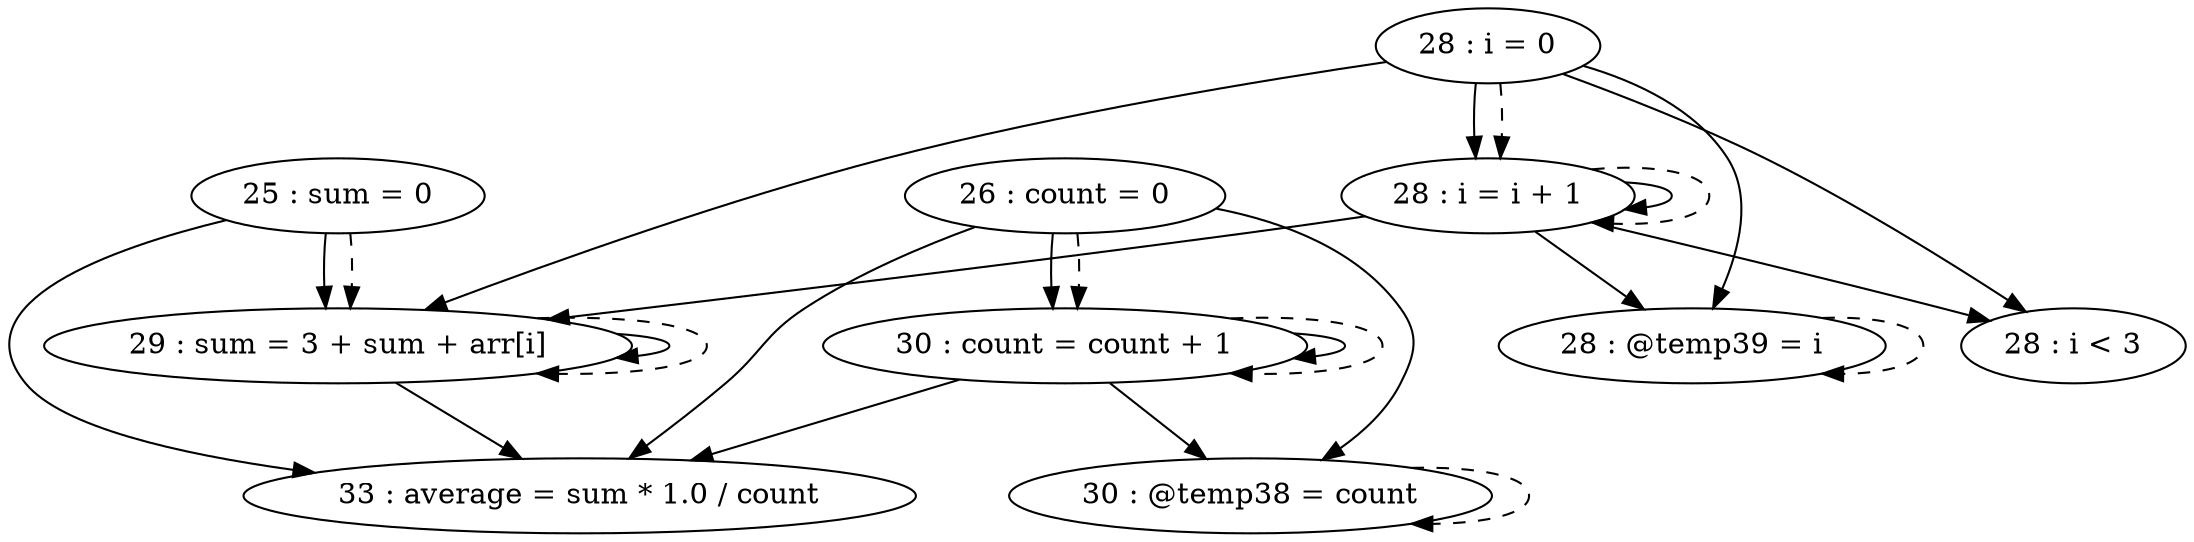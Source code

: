 digraph G {
"25 : sum = 0"
"25 : sum = 0" -> "29 : sum = 3 + sum + arr[i]"
"25 : sum = 0" -> "33 : average = sum * 1.0 / count"
"25 : sum = 0" -> "29 : sum = 3 + sum + arr[i]" [style=dashed]
"26 : count = 0"
"26 : count = 0" -> "30 : @temp38 = count"
"26 : count = 0" -> "30 : count = count + 1"
"26 : count = 0" -> "33 : average = sum * 1.0 / count"
"26 : count = 0" -> "30 : count = count + 1" [style=dashed]
"28 : i = 0"
"28 : i = 0" -> "28 : i = i + 1"
"28 : i = 0" -> "29 : sum = 3 + sum + arr[i]"
"28 : i = 0" -> "28 : @temp39 = i"
"28 : i = 0" -> "28 : i < 3"
"28 : i = 0" -> "28 : i = i + 1" [style=dashed]
"28 : i < 3"
"29 : sum = 3 + sum + arr[i]"
"29 : sum = 3 + sum + arr[i]" -> "29 : sum = 3 + sum + arr[i]"
"29 : sum = 3 + sum + arr[i]" -> "33 : average = sum * 1.0 / count"
"29 : sum = 3 + sum + arr[i]" -> "29 : sum = 3 + sum + arr[i]" [style=dashed]
"30 : @temp38 = count"
"30 : @temp38 = count" -> "30 : @temp38 = count" [style=dashed]
"30 : count = count + 1"
"30 : count = count + 1" -> "30 : @temp38 = count"
"30 : count = count + 1" -> "30 : count = count + 1"
"30 : count = count + 1" -> "33 : average = sum * 1.0 / count"
"30 : count = count + 1" -> "30 : count = count + 1" [style=dashed]
"28 : @temp39 = i"
"28 : @temp39 = i" -> "28 : @temp39 = i" [style=dashed]
"28 : i = i + 1"
"28 : i = i + 1" -> "28 : i = i + 1"
"28 : i = i + 1" -> "29 : sum = 3 + sum + arr[i]"
"28 : i = i + 1" -> "28 : @temp39 = i"
"28 : i = i + 1" -> "28 : i < 3"
"28 : i = i + 1" -> "28 : i = i + 1" [style=dashed]
"33 : average = sum * 1.0 / count"
}